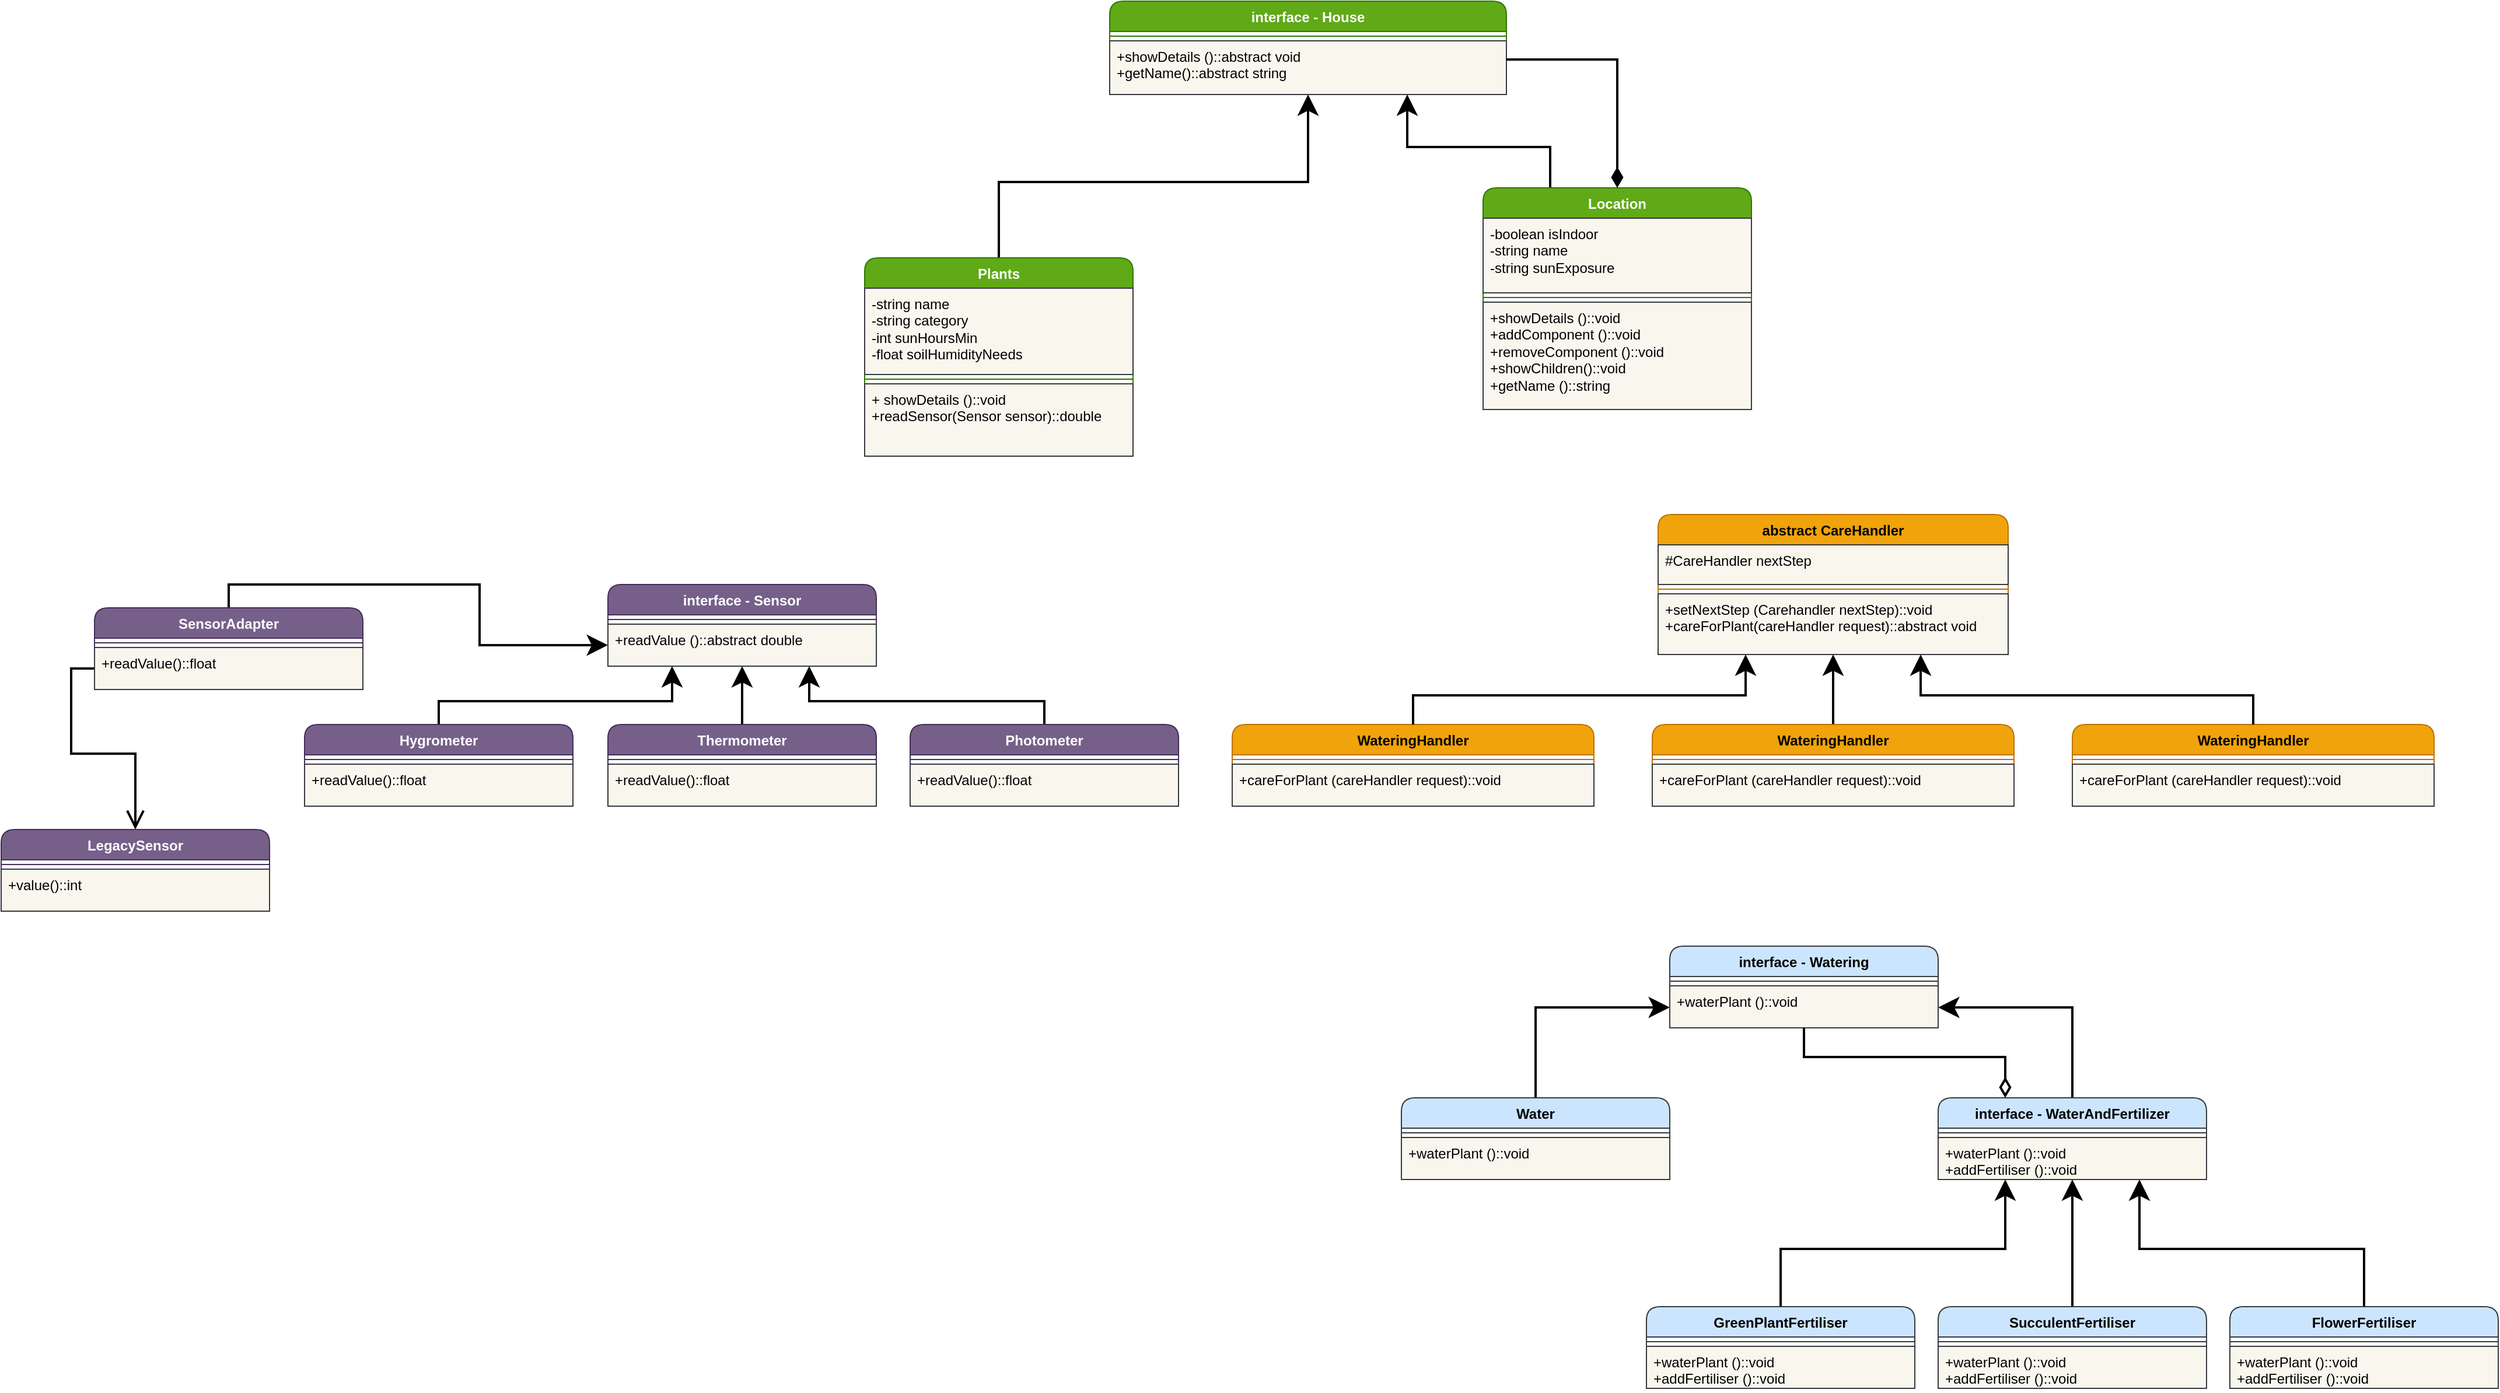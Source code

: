 <mxfile version="26.2.14">
  <diagram name="Page-1" id="RP7NiGy_2naLxJwXn2JH">
    <mxGraphModel dx="1558" dy="385" grid="1" gridSize="10" guides="1" tooltips="1" connect="1" arrows="1" fold="1" page="1" pageScale="1" pageWidth="827" pageHeight="1169" math="0" shadow="0">
      <root>
        <mxCell id="0" />
        <mxCell id="1" parent="0" />
        <mxCell id="Y01jiLZtxqPpPeRmWfsf-43" value="WateringHandler" style="swimlane;fontStyle=1;align=center;verticalAlign=top;childLayout=stackLayout;horizontal=1;startSize=26;horizontalStack=0;resizeParent=1;resizeParentMax=0;resizeLast=0;collapsible=1;marginBottom=0;whiteSpace=wrap;html=1;fillColor=#f0a30a;fontColor=#000000;strokeColor=#BD7000;rounded=1;spacingLeft=4;spacingRight=4;fontFamily=Helvetica;fontSize=12;" vertex="1" parent="1">
          <mxGeometry x="355" y="670" width="310" height="70" as="geometry" />
        </mxCell>
        <mxCell id="Y01jiLZtxqPpPeRmWfsf-45" value="" style="line;strokeWidth=1;fillColor=none;align=left;verticalAlign=middle;spacingTop=-1;spacingLeft=3;spacingRight=3;rotatable=0;labelPosition=right;points=[];portConstraint=eastwest;strokeColor=inherit;rounded=0;fontFamily=Helvetica;fontSize=12;fontColor=default;" vertex="1" parent="Y01jiLZtxqPpPeRmWfsf-43">
          <mxGeometry y="26" width="310" height="8" as="geometry" />
        </mxCell>
        <mxCell id="Y01jiLZtxqPpPeRmWfsf-46" value="+careForPlant (careHandler request)::void" style="text;align=left;verticalAlign=top;spacingLeft=4;spacingRight=4;overflow=hidden;rotatable=0;points=[[0,0.5],[1,0.5]];portConstraint=eastwest;whiteSpace=wrap;html=1;fillColor=#f9f7ed;strokeColor=#36393d;rounded=0;fontFamily=Helvetica;fontSize=12;fontColor=default;" vertex="1" parent="Y01jiLZtxqPpPeRmWfsf-43">
          <mxGeometry y="34" width="310" height="36" as="geometry" />
        </mxCell>
        <mxCell id="Y01jiLZtxqPpPeRmWfsf-50" value="WateringHandler" style="swimlane;fontStyle=1;align=center;verticalAlign=top;childLayout=stackLayout;horizontal=1;startSize=26;horizontalStack=0;resizeParent=1;resizeParentMax=0;resizeLast=0;collapsible=1;marginBottom=0;whiteSpace=wrap;html=1;fillColor=#f0a30a;fontColor=#000000;strokeColor=#BD7000;rounded=1;spacingLeft=4;spacingRight=4;fontFamily=Helvetica;fontSize=12;" vertex="1" parent="1">
          <mxGeometry x="1075" y="670" width="310" height="70" as="geometry" />
        </mxCell>
        <mxCell id="Y01jiLZtxqPpPeRmWfsf-51" value="" style="line;strokeWidth=1;fillColor=none;align=left;verticalAlign=middle;spacingTop=-1;spacingLeft=3;spacingRight=3;rotatable=0;labelPosition=right;points=[];portConstraint=eastwest;strokeColor=inherit;rounded=0;fontFamily=Helvetica;fontSize=12;fontColor=default;" vertex="1" parent="Y01jiLZtxqPpPeRmWfsf-50">
          <mxGeometry y="26" width="310" height="8" as="geometry" />
        </mxCell>
        <mxCell id="Y01jiLZtxqPpPeRmWfsf-52" value="+careForPlant (careHandler request)::void" style="text;align=left;verticalAlign=top;spacingLeft=4;spacingRight=4;overflow=hidden;rotatable=0;points=[[0,0.5],[1,0.5]];portConstraint=eastwest;whiteSpace=wrap;html=1;fillColor=#f9f7ed;strokeColor=#36393d;rounded=0;fontFamily=Helvetica;fontSize=12;fontColor=default;" vertex="1" parent="Y01jiLZtxqPpPeRmWfsf-50">
          <mxGeometry y="34" width="310" height="36" as="geometry" />
        </mxCell>
        <mxCell id="YPLfKWgZtxqnr_miqKOz-14" value="" style="edgeStyle=orthogonalEdgeStyle;rounded=0;orthogonalLoop=1;jettySize=auto;html=1;endArrow=none;endFill=1;startArrow=classic;startFill=1;strokeWidth=2;endSize=12;startSize=12;targetPerimeterSpacing=0;" parent="1" source="YPLfKWgZtxqnr_miqKOz-10" target="YPLfKWgZtxqnr_miqKOz-6" edge="1">
          <mxGeometry relative="1" as="geometry" />
        </mxCell>
        <mxCell id="YPLfKWgZtxqnr_miqKOz-6" value="Plants" style="swimlane;fontStyle=1;align=center;verticalAlign=top;childLayout=stackLayout;horizontal=1;startSize=26;horizontalStack=0;resizeParent=1;resizeParentMax=0;resizeLast=0;collapsible=1;marginBottom=0;whiteSpace=wrap;html=1;fillColor=#60a917;fontColor=#ffffff;strokeColor=#2D7600;rounded=1;shadow=0;glass=0;" parent="1" vertex="1">
          <mxGeometry x="40" y="270" width="230" height="170" as="geometry">
            <mxRectangle x="370" y="180" width="100" height="30" as="alternateBounds" />
          </mxGeometry>
        </mxCell>
        <mxCell id="YPLfKWgZtxqnr_miqKOz-7" value="&lt;div&gt;-string name&lt;/div&gt;&lt;div&gt;-string category&lt;/div&gt;&lt;div&gt;-int sunHoursMin&lt;/div&gt;&lt;div&gt;-float soilHumidityNeeds&lt;/div&gt;" style="text;align=left;verticalAlign=top;spacingLeft=4;spacingRight=4;overflow=hidden;rotatable=0;points=[[0,0.5],[1,0.5]];portConstraint=eastwest;whiteSpace=wrap;html=1;fillColor=#f9f7ed;strokeColor=#36393d;" parent="YPLfKWgZtxqnr_miqKOz-6" vertex="1">
          <mxGeometry y="26" width="230" height="74" as="geometry" />
        </mxCell>
        <mxCell id="YPLfKWgZtxqnr_miqKOz-8" value="" style="line;strokeWidth=1;fillColor=none;align=left;verticalAlign=middle;spacingTop=-1;spacingLeft=3;spacingRight=3;rotatable=0;labelPosition=right;points=[];portConstraint=eastwest;strokeColor=inherit;" parent="YPLfKWgZtxqnr_miqKOz-6" vertex="1">
          <mxGeometry y="100" width="230" height="8" as="geometry" />
        </mxCell>
        <mxCell id="YPLfKWgZtxqnr_miqKOz-9" value="&lt;div&gt;+ showDetails ()::void&lt;/div&gt;+readSensor(Sensor sensor)::double" style="text;align=left;verticalAlign=top;spacingLeft=4;spacingRight=4;overflow=hidden;rotatable=0;points=[[0,0.5],[1,0.5]];portConstraint=eastwest;whiteSpace=wrap;html=1;fillColor=#f9f7ed;strokeColor=#36393d;" parent="YPLfKWgZtxqnr_miqKOz-6" vertex="1">
          <mxGeometry y="108" width="230" height="62" as="geometry" />
        </mxCell>
        <mxCell id="Y01jiLZtxqPpPeRmWfsf-7" style="edgeStyle=orthogonalEdgeStyle;shape=connector;rounded=0;orthogonalLoop=1;jettySize=auto;html=1;exitX=0.75;exitY=1;exitDx=0;exitDy=0;entryX=0.25;entryY=0;entryDx=0;entryDy=0;strokeColor=default;strokeWidth=2;align=center;verticalAlign=middle;fontFamily=Helvetica;fontSize=11;fontColor=default;labelBackgroundColor=default;startArrow=classic;startFill=1;startSize=12;endArrow=none;endFill=1;endSize=12;targetPerimeterSpacing=0;" edge="1" parent="1" source="YPLfKWgZtxqnr_miqKOz-10" target="Y01jiLZtxqPpPeRmWfsf-1">
          <mxGeometry relative="1" as="geometry" />
        </mxCell>
        <mxCell id="YPLfKWgZtxqnr_miqKOz-10" value="interface - House" style="swimlane;fontStyle=1;align=center;verticalAlign=top;childLayout=stackLayout;horizontal=1;startSize=26;horizontalStack=0;resizeParent=1;resizeParentMax=0;resizeLast=0;collapsible=1;marginBottom=0;whiteSpace=wrap;html=1;fillColor=#60a917;fontColor=#ffffff;strokeColor=#2D7600;rounded=1;shadow=0;glass=0;" parent="1" vertex="1">
          <mxGeometry x="250" y="50" width="340" height="80" as="geometry">
            <mxRectangle x="370" y="180" width="100" height="30" as="alternateBounds" />
          </mxGeometry>
        </mxCell>
        <mxCell id="YPLfKWgZtxqnr_miqKOz-12" value="" style="line;strokeWidth=1;fillColor=none;align=left;verticalAlign=middle;spacingTop=-1;spacingLeft=3;spacingRight=3;rotatable=0;labelPosition=right;points=[];portConstraint=eastwest;strokeColor=inherit;" parent="YPLfKWgZtxqnr_miqKOz-10" vertex="1">
          <mxGeometry y="26" width="340" height="8" as="geometry" />
        </mxCell>
        <mxCell id="YPLfKWgZtxqnr_miqKOz-13" value="&lt;div&gt;+showDetails ()::abstract void&lt;/div&gt;&lt;div&gt;+getName()::abstract string&lt;/div&gt;" style="text;align=left;verticalAlign=top;spacingLeft=4;spacingRight=4;overflow=hidden;rotatable=0;points=[[0,0.5],[1,0.5]];portConstraint=eastwest;whiteSpace=wrap;html=1;fillColor=#f9f7ed;strokeColor=#36393d;" parent="YPLfKWgZtxqnr_miqKOz-10" vertex="1">
          <mxGeometry y="34" width="340" height="46" as="geometry" />
        </mxCell>
        <mxCell id="Y01jiLZtxqPpPeRmWfsf-1" value="Location" style="swimlane;fontStyle=1;align=center;verticalAlign=top;childLayout=stackLayout;horizontal=1;startSize=26;horizontalStack=0;resizeParent=1;resizeParentMax=0;resizeLast=0;collapsible=1;marginBottom=0;whiteSpace=wrap;html=1;fillColor=#60a917;fontColor=#ffffff;strokeColor=#2D7600;rounded=1;" vertex="1" parent="1">
          <mxGeometry x="570" y="210" width="230" height="190" as="geometry" />
        </mxCell>
        <mxCell id="Y01jiLZtxqPpPeRmWfsf-2" value="&lt;div&gt;-boolean isIndoor&lt;/div&gt;&lt;div&gt;-string name&lt;/div&gt;&lt;div&gt;-string sunExposure&lt;/div&gt;" style="text;align=left;verticalAlign=top;spacingLeft=4;spacingRight=4;overflow=hidden;rotatable=0;points=[[0,0.5],[1,0.5]];portConstraint=eastwest;whiteSpace=wrap;html=1;fillColor=#f9f7ed;strokeColor=#36393d;" vertex="1" parent="Y01jiLZtxqPpPeRmWfsf-1">
          <mxGeometry y="26" width="230" height="64" as="geometry" />
        </mxCell>
        <mxCell id="Y01jiLZtxqPpPeRmWfsf-3" value="" style="line;strokeWidth=1;fillColor=none;align=left;verticalAlign=middle;spacingTop=-1;spacingLeft=3;spacingRight=3;rotatable=0;labelPosition=right;points=[];portConstraint=eastwest;strokeColor=inherit;" vertex="1" parent="Y01jiLZtxqPpPeRmWfsf-1">
          <mxGeometry y="90" width="230" height="8" as="geometry" />
        </mxCell>
        <mxCell id="Y01jiLZtxqPpPeRmWfsf-4" value="&lt;div&gt;+showDetails ()::void&lt;/div&gt;&lt;div&gt;+addComponent ()::void&lt;/div&gt;&lt;div&gt;+removeComponent ()::void&lt;/div&gt;&lt;div&gt;+showChildren()::void&lt;/div&gt;&lt;div&gt;+getName ()::string&lt;/div&gt;" style="text;align=left;verticalAlign=top;spacingLeft=4;spacingRight=4;overflow=hidden;rotatable=0;points=[[0,0.5],[1,0.5]];portConstraint=eastwest;whiteSpace=wrap;html=1;fillColor=#f9f7ed;strokeColor=#36393d;rounded=0;" vertex="1" parent="Y01jiLZtxqPpPeRmWfsf-1">
          <mxGeometry y="98" width="230" height="92" as="geometry" />
        </mxCell>
        <mxCell id="Y01jiLZtxqPpPeRmWfsf-8" style="edgeStyle=orthogonalEdgeStyle;shape=connector;rounded=0;orthogonalLoop=1;jettySize=auto;html=1;exitX=0.5;exitY=0;exitDx=0;exitDy=0;entryX=1;entryY=0.348;entryDx=0;entryDy=0;entryPerimeter=0;strokeColor=default;strokeWidth=2;align=center;verticalAlign=middle;fontFamily=Helvetica;fontSize=11;fontColor=default;labelBackgroundColor=default;startArrow=diamondThin;startFill=1;startSize=12;endArrow=none;endFill=1;endSize=12;targetPerimeterSpacing=0;" edge="1" parent="1" source="Y01jiLZtxqPpPeRmWfsf-1" target="YPLfKWgZtxqnr_miqKOz-13">
          <mxGeometry relative="1" as="geometry" />
        </mxCell>
        <mxCell id="Y01jiLZtxqPpPeRmWfsf-31" style="edgeStyle=orthogonalEdgeStyle;shape=connector;rounded=0;orthogonalLoop=1;jettySize=auto;html=1;exitX=0.239;exitY=1;exitDx=0;exitDy=0;entryX=0.5;entryY=0;entryDx=0;entryDy=0;strokeColor=default;strokeWidth=2;align=center;verticalAlign=middle;fontFamily=Helvetica;fontSize=12;fontColor=default;fontStyle=1;labelBackgroundColor=default;horizontal=1;startArrow=classic;startFill=1;startSize=12;endArrow=none;endFill=1;endSize=12;targetPerimeterSpacing=0;exitPerimeter=0;" edge="1" parent="1" source="Y01jiLZtxqPpPeRmWfsf-20" target="Y01jiLZtxqPpPeRmWfsf-21">
          <mxGeometry relative="1" as="geometry" />
        </mxCell>
        <mxCell id="Y01jiLZtxqPpPeRmWfsf-33" style="edgeStyle=orthogonalEdgeStyle;shape=connector;rounded=0;orthogonalLoop=1;jettySize=auto;html=1;exitX=0.5;exitY=1;exitDx=0;exitDy=0;entryX=0.5;entryY=0;entryDx=0;entryDy=0;strokeColor=default;strokeWidth=2;align=center;verticalAlign=middle;fontFamily=Helvetica;fontSize=12;fontColor=default;fontStyle=1;labelBackgroundColor=default;horizontal=1;startArrow=classic;startFill=1;startSize=12;endArrow=none;endFill=1;endSize=12;targetPerimeterSpacing=0;" edge="1" parent="1" source="Y01jiLZtxqPpPeRmWfsf-17" target="Y01jiLZtxqPpPeRmWfsf-25">
          <mxGeometry relative="1" as="geometry" />
        </mxCell>
        <mxCell id="Y01jiLZtxqPpPeRmWfsf-34" style="edgeStyle=orthogonalEdgeStyle;shape=connector;rounded=0;orthogonalLoop=1;jettySize=auto;html=1;exitX=0.75;exitY=1;exitDx=0;exitDy=0;entryX=0.5;entryY=0;entryDx=0;entryDy=0;strokeColor=default;strokeWidth=2;align=center;verticalAlign=middle;fontFamily=Helvetica;fontSize=12;fontColor=default;fontStyle=1;labelBackgroundColor=default;horizontal=1;startArrow=classic;startFill=1;startSize=12;endArrow=none;endFill=1;endSize=12;targetPerimeterSpacing=0;" edge="1" parent="1" source="Y01jiLZtxqPpPeRmWfsf-17" target="Y01jiLZtxqPpPeRmWfsf-28">
          <mxGeometry relative="1" as="geometry" />
        </mxCell>
        <mxCell id="Y01jiLZtxqPpPeRmWfsf-82" style="edgeStyle=orthogonalEdgeStyle;shape=connector;rounded=0;orthogonalLoop=1;jettySize=auto;html=1;exitX=0;exitY=0.5;exitDx=0;exitDy=0;entryX=0.5;entryY=0;entryDx=0;entryDy=0;strokeColor=default;strokeWidth=2;align=center;verticalAlign=middle;fontFamily=Helvetica;fontSize=12;fontColor=default;fontStyle=1;labelBackgroundColor=default;horizontal=1;startArrow=classic;startFill=1;startSize=12;endArrow=none;endFill=1;endSize=12;targetPerimeterSpacing=0;" edge="1" parent="1" source="Y01jiLZtxqPpPeRmWfsf-20" target="Y01jiLZtxqPpPeRmWfsf-79">
          <mxGeometry relative="1" as="geometry" />
        </mxCell>
        <mxCell id="Y01jiLZtxqPpPeRmWfsf-17" value="interface - Sensor" style="swimlane;fontStyle=1;align=center;verticalAlign=top;childLayout=stackLayout;horizontal=1;startSize=26;horizontalStack=0;resizeParent=1;resizeParentMax=0;resizeLast=0;collapsible=1;marginBottom=0;whiteSpace=wrap;html=1;fillColor=#76608a;strokeColor=#432D57;rounded=1;fontColor=#ffffff;" vertex="1" parent="1">
          <mxGeometry x="-180" y="550" width="230" height="70" as="geometry" />
        </mxCell>
        <mxCell id="Y01jiLZtxqPpPeRmWfsf-19" value="" style="line;strokeWidth=1;fillColor=none;align=left;verticalAlign=middle;spacingTop=-1;spacingLeft=3;spacingRight=3;rotatable=0;labelPosition=right;points=[];portConstraint=eastwest;strokeColor=inherit;" vertex="1" parent="Y01jiLZtxqPpPeRmWfsf-17">
          <mxGeometry y="26" width="230" height="8" as="geometry" />
        </mxCell>
        <mxCell id="Y01jiLZtxqPpPeRmWfsf-20" value="+readValue ()::abstract double" style="text;align=left;verticalAlign=top;spacingLeft=4;spacingRight=4;overflow=hidden;rotatable=0;points=[[0,0.5],[1,0.5]];portConstraint=eastwest;whiteSpace=wrap;html=1;fillColor=#f9f7ed;strokeColor=#36393d;rounded=0;" vertex="1" parent="Y01jiLZtxqPpPeRmWfsf-17">
          <mxGeometry y="34" width="230" height="36" as="geometry" />
        </mxCell>
        <mxCell id="Y01jiLZtxqPpPeRmWfsf-21" value="Hygrometer" style="swimlane;fontStyle=1;align=center;verticalAlign=top;childLayout=stackLayout;horizontal=1;startSize=26;horizontalStack=0;resizeParent=1;resizeParentMax=0;resizeLast=0;collapsible=1;marginBottom=0;whiteSpace=wrap;html=1;fillColor=#76608a;strokeColor=#432D57;rounded=1;spacingLeft=4;spacingRight=4;fontFamily=Helvetica;fontSize=12;fontColor=#ffffff;" vertex="1" parent="1">
          <mxGeometry x="-440" y="670" width="230" height="70" as="geometry" />
        </mxCell>
        <mxCell id="Y01jiLZtxqPpPeRmWfsf-23" value="" style="line;strokeWidth=1;fillColor=none;align=left;verticalAlign=middle;spacingTop=-1;spacingLeft=3;spacingRight=3;rotatable=0;labelPosition=right;points=[];portConstraint=eastwest;strokeColor=inherit;rounded=0;fontFamily=Helvetica;fontSize=12;fontColor=default;" vertex="1" parent="Y01jiLZtxqPpPeRmWfsf-21">
          <mxGeometry y="26" width="230" height="8" as="geometry" />
        </mxCell>
        <mxCell id="Y01jiLZtxqPpPeRmWfsf-24" value="+readValue()::float" style="text;align=left;verticalAlign=top;spacingLeft=4;spacingRight=4;overflow=hidden;rotatable=0;points=[[0,0.5],[1,0.5]];portConstraint=eastwest;whiteSpace=wrap;html=1;fillColor=#f9f7ed;strokeColor=#36393d;rounded=0;fontFamily=Helvetica;fontSize=12;fontColor=default;" vertex="1" parent="Y01jiLZtxqPpPeRmWfsf-21">
          <mxGeometry y="34" width="230" height="36" as="geometry" />
        </mxCell>
        <mxCell id="Y01jiLZtxqPpPeRmWfsf-25" value="Thermometer" style="swimlane;fontStyle=1;align=center;verticalAlign=top;childLayout=stackLayout;horizontal=1;startSize=26;horizontalStack=0;resizeParent=1;resizeParentMax=0;resizeLast=0;collapsible=1;marginBottom=0;whiteSpace=wrap;html=1;fillColor=#76608a;strokeColor=#432D57;rounded=1;spacingLeft=4;spacingRight=4;fontFamily=Helvetica;fontSize=12;fontColor=#ffffff;" vertex="1" parent="1">
          <mxGeometry x="-180" y="670" width="230" height="70" as="geometry" />
        </mxCell>
        <mxCell id="Y01jiLZtxqPpPeRmWfsf-26" value="" style="line;strokeWidth=1;fillColor=none;align=left;verticalAlign=middle;spacingTop=-1;spacingLeft=3;spacingRight=3;rotatable=0;labelPosition=right;points=[];portConstraint=eastwest;strokeColor=inherit;rounded=0;fontFamily=Helvetica;fontSize=12;fontColor=default;" vertex="1" parent="Y01jiLZtxqPpPeRmWfsf-25">
          <mxGeometry y="26" width="230" height="8" as="geometry" />
        </mxCell>
        <mxCell id="Y01jiLZtxqPpPeRmWfsf-27" value="+readValue()::float" style="text;align=left;verticalAlign=top;spacingLeft=4;spacingRight=4;overflow=hidden;rotatable=0;points=[[0,0.5],[1,0.5]];portConstraint=eastwest;whiteSpace=wrap;html=1;fillColor=#f9f7ed;strokeColor=#36393d;rounded=0;fontFamily=Helvetica;fontSize=12;fontColor=default;" vertex="1" parent="Y01jiLZtxqPpPeRmWfsf-25">
          <mxGeometry y="34" width="230" height="36" as="geometry" />
        </mxCell>
        <mxCell id="Y01jiLZtxqPpPeRmWfsf-28" value="Photometer" style="swimlane;fontStyle=1;align=center;verticalAlign=top;childLayout=stackLayout;horizontal=1;startSize=26;horizontalStack=0;resizeParent=1;resizeParentMax=0;resizeLast=0;collapsible=1;marginBottom=0;whiteSpace=wrap;html=1;fillColor=#76608a;strokeColor=#432D57;rounded=1;spacingLeft=4;spacingRight=4;fontFamily=Helvetica;fontSize=12;fontColor=#ffffff;" vertex="1" parent="1">
          <mxGeometry x="79" y="670" width="230" height="70" as="geometry" />
        </mxCell>
        <mxCell id="Y01jiLZtxqPpPeRmWfsf-29" value="" style="line;strokeWidth=1;fillColor=none;align=left;verticalAlign=middle;spacingTop=-1;spacingLeft=3;spacingRight=3;rotatable=0;labelPosition=right;points=[];portConstraint=eastwest;strokeColor=inherit;rounded=0;fontFamily=Helvetica;fontSize=12;fontColor=default;" vertex="1" parent="Y01jiLZtxqPpPeRmWfsf-28">
          <mxGeometry y="26" width="230" height="8" as="geometry" />
        </mxCell>
        <mxCell id="Y01jiLZtxqPpPeRmWfsf-30" value="+readValue()::float" style="text;align=left;verticalAlign=top;spacingLeft=4;spacingRight=4;overflow=hidden;rotatable=0;points=[[0,0.5],[1,0.5]];portConstraint=eastwest;whiteSpace=wrap;html=1;fillColor=#f9f7ed;strokeColor=#36393d;rounded=0;fontFamily=Helvetica;fontSize=12;fontColor=default;" vertex="1" parent="Y01jiLZtxqPpPeRmWfsf-28">
          <mxGeometry y="34" width="230" height="36" as="geometry" />
        </mxCell>
        <mxCell id="Y01jiLZtxqPpPeRmWfsf-53" style="edgeStyle=orthogonalEdgeStyle;shape=connector;rounded=0;orthogonalLoop=1;jettySize=auto;html=1;exitX=0.25;exitY=1;exitDx=0;exitDy=0;entryX=0.5;entryY=0;entryDx=0;entryDy=0;strokeColor=default;strokeWidth=2;align=center;verticalAlign=middle;fontFamily=Helvetica;fontSize=12;fontColor=default;fontStyle=1;labelBackgroundColor=default;horizontal=1;startArrow=classic;startFill=1;startSize=12;endArrow=none;endFill=1;endSize=12;targetPerimeterSpacing=0;" edge="1" parent="1" source="Y01jiLZtxqPpPeRmWfsf-39" target="Y01jiLZtxqPpPeRmWfsf-43">
          <mxGeometry relative="1" as="geometry" />
        </mxCell>
        <mxCell id="Y01jiLZtxqPpPeRmWfsf-54" style="edgeStyle=orthogonalEdgeStyle;shape=connector;rounded=0;orthogonalLoop=1;jettySize=auto;html=1;exitX=0.5;exitY=1;exitDx=0;exitDy=0;entryX=0.5;entryY=0;entryDx=0;entryDy=0;strokeColor=default;strokeWidth=2;align=center;verticalAlign=middle;fontFamily=Helvetica;fontSize=12;fontColor=default;fontStyle=1;labelBackgroundColor=default;horizontal=1;startArrow=classic;startFill=1;startSize=12;endArrow=none;endFill=1;endSize=12;targetPerimeterSpacing=0;" edge="1" parent="1" source="Y01jiLZtxqPpPeRmWfsf-39" target="Y01jiLZtxqPpPeRmWfsf-47">
          <mxGeometry relative="1" as="geometry" />
        </mxCell>
        <mxCell id="Y01jiLZtxqPpPeRmWfsf-55" style="edgeStyle=orthogonalEdgeStyle;shape=connector;rounded=0;orthogonalLoop=1;jettySize=auto;html=1;exitX=0.75;exitY=1;exitDx=0;exitDy=0;entryX=0.5;entryY=0;entryDx=0;entryDy=0;strokeColor=default;strokeWidth=2;align=center;verticalAlign=middle;fontFamily=Helvetica;fontSize=12;fontColor=default;fontStyle=1;labelBackgroundColor=default;horizontal=1;startArrow=classic;startFill=1;startSize=12;endArrow=none;endFill=1;endSize=12;targetPerimeterSpacing=0;" edge="1" parent="1" source="Y01jiLZtxqPpPeRmWfsf-39" target="Y01jiLZtxqPpPeRmWfsf-50">
          <mxGeometry relative="1" as="geometry" />
        </mxCell>
        <mxCell id="Y01jiLZtxqPpPeRmWfsf-39" value="abstract CareHandler" style="swimlane;fontStyle=1;align=center;verticalAlign=top;childLayout=stackLayout;horizontal=1;startSize=26;horizontalStack=0;resizeParent=1;resizeParentMax=0;resizeLast=0;collapsible=1;marginBottom=0;whiteSpace=wrap;html=1;fillColor=#f0a30a;fontColor=#000000;strokeColor=#BD7000;rounded=1;spacingLeft=4;spacingRight=4;fontFamily=Helvetica;fontSize=12;" vertex="1" parent="1">
          <mxGeometry x="720" y="490" width="300" height="120" as="geometry" />
        </mxCell>
        <mxCell id="Y01jiLZtxqPpPeRmWfsf-40" value="#CareHandler nextStep" style="text;align=left;verticalAlign=top;spacingLeft=4;spacingRight=4;overflow=hidden;rotatable=0;points=[[0,0.5],[1,0.5]];portConstraint=eastwest;whiteSpace=wrap;html=1;fillColor=#f9f7ed;strokeColor=#36393d;fontFamily=Helvetica;fontSize=12;fontColor=default;" vertex="1" parent="Y01jiLZtxqPpPeRmWfsf-39">
          <mxGeometry y="26" width="300" height="34" as="geometry" />
        </mxCell>
        <mxCell id="Y01jiLZtxqPpPeRmWfsf-41" value="" style="line;strokeWidth=1;fillColor=none;align=left;verticalAlign=middle;spacingTop=-1;spacingLeft=3;spacingRight=3;rotatable=0;labelPosition=right;points=[];portConstraint=eastwest;strokeColor=inherit;rounded=0;fontFamily=Helvetica;fontSize=12;fontColor=default;" vertex="1" parent="Y01jiLZtxqPpPeRmWfsf-39">
          <mxGeometry y="60" width="300" height="8" as="geometry" />
        </mxCell>
        <mxCell id="Y01jiLZtxqPpPeRmWfsf-42" value="&lt;div&gt;+setNextStep (Carehandler nextStep)::void&lt;/div&gt;&lt;div&gt;+careForPlant(careHandler request)::abstract void&lt;/div&gt;" style="text;align=left;verticalAlign=top;spacingLeft=4;spacingRight=4;overflow=hidden;rotatable=0;points=[[0,0.5],[1,0.5]];portConstraint=eastwest;whiteSpace=wrap;html=1;fillColor=#f9f7ed;strokeColor=#36393d;rounded=0;fontFamily=Helvetica;fontSize=12;fontColor=default;" vertex="1" parent="Y01jiLZtxqPpPeRmWfsf-39">
          <mxGeometry y="68" width="300" height="52" as="geometry" />
        </mxCell>
        <mxCell id="Y01jiLZtxqPpPeRmWfsf-47" value="WateringHandler" style="swimlane;fontStyle=1;align=center;verticalAlign=top;childLayout=stackLayout;horizontal=1;startSize=26;horizontalStack=0;resizeParent=1;resizeParentMax=0;resizeLast=0;collapsible=1;marginBottom=0;whiteSpace=wrap;html=1;fillColor=#f0a30a;fontColor=#000000;strokeColor=#BD7000;rounded=1;spacingLeft=4;spacingRight=4;fontFamily=Helvetica;fontSize=12;" vertex="1" parent="1">
          <mxGeometry x="715" y="670" width="310" height="70" as="geometry" />
        </mxCell>
        <mxCell id="Y01jiLZtxqPpPeRmWfsf-48" value="" style="line;strokeWidth=1;fillColor=none;align=left;verticalAlign=middle;spacingTop=-1;spacingLeft=3;spacingRight=3;rotatable=0;labelPosition=right;points=[];portConstraint=eastwest;strokeColor=inherit;rounded=0;fontFamily=Helvetica;fontSize=12;fontColor=default;" vertex="1" parent="Y01jiLZtxqPpPeRmWfsf-47">
          <mxGeometry y="26" width="310" height="8" as="geometry" />
        </mxCell>
        <mxCell id="Y01jiLZtxqPpPeRmWfsf-49" value="+careForPlant (careHandler request)::void" style="text;align=left;verticalAlign=top;spacingLeft=4;spacingRight=4;overflow=hidden;rotatable=0;points=[[0,0.5],[1,0.5]];portConstraint=eastwest;whiteSpace=wrap;html=1;fillColor=#f9f7ed;strokeColor=#36393d;rounded=0;fontFamily=Helvetica;fontSize=12;fontColor=default;" vertex="1" parent="Y01jiLZtxqPpPeRmWfsf-47">
          <mxGeometry y="34" width="310" height="36" as="geometry" />
        </mxCell>
        <mxCell id="Y01jiLZtxqPpPeRmWfsf-85" style="edgeStyle=orthogonalEdgeStyle;shape=connector;rounded=0;orthogonalLoop=1;jettySize=auto;html=1;exitX=0.5;exitY=0;exitDx=0;exitDy=0;strokeColor=default;strokeWidth=2;align=center;verticalAlign=middle;fontFamily=Helvetica;fontSize=12;fontColor=default;fontStyle=1;labelBackgroundColor=default;horizontal=1;startArrow=open;startFill=0;startSize=12;endArrow=none;endFill=1;endSize=12;targetPerimeterSpacing=0;" edge="1" parent="1" source="Y01jiLZtxqPpPeRmWfsf-76" target="Y01jiLZtxqPpPeRmWfsf-81">
          <mxGeometry relative="1" as="geometry" />
        </mxCell>
        <mxCell id="Y01jiLZtxqPpPeRmWfsf-76" value="LegacySensor" style="swimlane;fontStyle=1;align=center;verticalAlign=top;childLayout=stackLayout;horizontal=1;startSize=26;horizontalStack=0;resizeParent=1;resizeParentMax=0;resizeLast=0;collapsible=1;marginBottom=0;whiteSpace=wrap;html=1;fillColor=#76608a;strokeColor=#432D57;rounded=1;spacingLeft=4;spacingRight=4;fontFamily=Helvetica;fontSize=12;fontColor=#ffffff;" vertex="1" parent="1">
          <mxGeometry x="-700" y="760" width="230" height="70" as="geometry" />
        </mxCell>
        <mxCell id="Y01jiLZtxqPpPeRmWfsf-77" value="" style="line;strokeWidth=1;fillColor=none;align=left;verticalAlign=middle;spacingTop=-1;spacingLeft=3;spacingRight=3;rotatable=0;labelPosition=right;points=[];portConstraint=eastwest;strokeColor=inherit;rounded=0;fontFamily=Helvetica;fontSize=12;fontColor=default;" vertex="1" parent="Y01jiLZtxqPpPeRmWfsf-76">
          <mxGeometry y="26" width="230" height="8" as="geometry" />
        </mxCell>
        <mxCell id="Y01jiLZtxqPpPeRmWfsf-78" value="+value()::int" style="text;align=left;verticalAlign=top;spacingLeft=4;spacingRight=4;overflow=hidden;rotatable=0;points=[[0,0.5],[1,0.5]];portConstraint=eastwest;whiteSpace=wrap;html=1;fillColor=#f9f7ed;strokeColor=#36393d;rounded=0;fontFamily=Helvetica;fontSize=12;fontColor=default;" vertex="1" parent="Y01jiLZtxqPpPeRmWfsf-76">
          <mxGeometry y="34" width="230" height="36" as="geometry" />
        </mxCell>
        <mxCell id="Y01jiLZtxqPpPeRmWfsf-79" value="SensorAdapter" style="swimlane;fontStyle=1;align=center;verticalAlign=top;childLayout=stackLayout;horizontal=1;startSize=26;horizontalStack=0;resizeParent=1;resizeParentMax=0;resizeLast=0;collapsible=1;marginBottom=0;whiteSpace=wrap;html=1;fillColor=#76608a;strokeColor=#432D57;rounded=1;spacingLeft=4;spacingRight=4;fontFamily=Helvetica;fontSize=12;fontColor=#ffffff;" vertex="1" parent="1">
          <mxGeometry x="-620" y="570" width="230" height="70" as="geometry" />
        </mxCell>
        <mxCell id="Y01jiLZtxqPpPeRmWfsf-80" value="" style="line;strokeWidth=1;fillColor=none;align=left;verticalAlign=middle;spacingTop=-1;spacingLeft=3;spacingRight=3;rotatable=0;labelPosition=right;points=[];portConstraint=eastwest;strokeColor=inherit;rounded=0;fontFamily=Helvetica;fontSize=12;fontColor=default;" vertex="1" parent="Y01jiLZtxqPpPeRmWfsf-79">
          <mxGeometry y="26" width="230" height="8" as="geometry" />
        </mxCell>
        <mxCell id="Y01jiLZtxqPpPeRmWfsf-81" value="+readValue()::float" style="text;align=left;verticalAlign=top;spacingLeft=4;spacingRight=4;overflow=hidden;rotatable=0;points=[[0,0.5],[1,0.5]];portConstraint=eastwest;whiteSpace=wrap;html=1;fillColor=#f9f7ed;strokeColor=#36393d;rounded=0;fontFamily=Helvetica;fontSize=12;fontColor=default;" vertex="1" parent="Y01jiLZtxqPpPeRmWfsf-79">
          <mxGeometry y="34" width="230" height="36" as="geometry" />
        </mxCell>
        <mxCell id="Y01jiLZtxqPpPeRmWfsf-105" style="edgeStyle=orthogonalEdgeStyle;shape=connector;rounded=0;orthogonalLoop=1;jettySize=auto;html=1;exitX=0;exitY=0.75;exitDx=0;exitDy=0;entryX=0.5;entryY=0;entryDx=0;entryDy=0;strokeColor=default;strokeWidth=2;align=center;verticalAlign=middle;fontFamily=Helvetica;fontSize=12;fontColor=default;fontStyle=1;labelBackgroundColor=default;horizontal=1;startArrow=classic;startFill=1;startSize=12;endArrow=none;endFill=1;endSize=12;targetPerimeterSpacing=0;" edge="1" parent="1" source="Y01jiLZtxqPpPeRmWfsf-87" target="Y01jiLZtxqPpPeRmWfsf-90">
          <mxGeometry relative="1" as="geometry" />
        </mxCell>
        <mxCell id="Y01jiLZtxqPpPeRmWfsf-106" style="edgeStyle=orthogonalEdgeStyle;shape=connector;rounded=0;orthogonalLoop=1;jettySize=auto;html=1;exitX=1;exitY=0.75;exitDx=0;exitDy=0;entryX=0.5;entryY=0;entryDx=0;entryDy=0;strokeColor=default;strokeWidth=2;align=center;verticalAlign=middle;fontFamily=Helvetica;fontSize=12;fontColor=default;fontStyle=1;labelBackgroundColor=default;horizontal=1;startArrow=classic;startFill=1;startSize=12;endArrow=none;endFill=1;endSize=12;targetPerimeterSpacing=0;" edge="1" parent="1" source="Y01jiLZtxqPpPeRmWfsf-87" target="Y01jiLZtxqPpPeRmWfsf-93">
          <mxGeometry relative="1" as="geometry" />
        </mxCell>
        <mxCell id="Y01jiLZtxqPpPeRmWfsf-87" value="interface - Watering" style="swimlane;fontStyle=1;align=center;verticalAlign=top;childLayout=stackLayout;horizontal=1;startSize=26;horizontalStack=0;resizeParent=1;resizeParentMax=0;resizeLast=0;collapsible=1;marginBottom=0;whiteSpace=wrap;html=1;fillColor=#cce5ff;strokeColor=#36393d;rounded=1;spacingLeft=4;spacingRight=4;fontFamily=Helvetica;fontSize=12;" vertex="1" parent="1">
          <mxGeometry x="730" y="860" width="230" height="70" as="geometry" />
        </mxCell>
        <mxCell id="Y01jiLZtxqPpPeRmWfsf-88" value="" style="line;strokeWidth=1;fillColor=none;align=left;verticalAlign=middle;spacingTop=-1;spacingLeft=3;spacingRight=3;rotatable=0;labelPosition=right;points=[];portConstraint=eastwest;strokeColor=inherit;rounded=0;fontFamily=Helvetica;fontSize=12;fontColor=default;" vertex="1" parent="Y01jiLZtxqPpPeRmWfsf-87">
          <mxGeometry y="26" width="230" height="8" as="geometry" />
        </mxCell>
        <mxCell id="Y01jiLZtxqPpPeRmWfsf-89" value="+waterPlant ()::void" style="text;align=left;verticalAlign=top;spacingLeft=4;spacingRight=4;overflow=hidden;rotatable=0;points=[[0,0.5],[1,0.5]];portConstraint=eastwest;whiteSpace=wrap;html=1;fillColor=#f9f7ed;strokeColor=#36393d;rounded=0;fontFamily=Helvetica;fontSize=12;fontColor=default;" vertex="1" parent="Y01jiLZtxqPpPeRmWfsf-87">
          <mxGeometry y="34" width="230" height="36" as="geometry" />
        </mxCell>
        <mxCell id="Y01jiLZtxqPpPeRmWfsf-90" value="Water" style="swimlane;fontStyle=1;align=center;verticalAlign=top;childLayout=stackLayout;horizontal=1;startSize=26;horizontalStack=0;resizeParent=1;resizeParentMax=0;resizeLast=0;collapsible=1;marginBottom=0;whiteSpace=wrap;html=1;fillColor=#cce5ff;strokeColor=#36393d;rounded=1;spacingLeft=4;spacingRight=4;fontFamily=Helvetica;fontSize=12;" vertex="1" parent="1">
          <mxGeometry x="500" y="990" width="230" height="70" as="geometry" />
        </mxCell>
        <mxCell id="Y01jiLZtxqPpPeRmWfsf-91" value="" style="line;strokeWidth=1;fillColor=none;align=left;verticalAlign=middle;spacingTop=-1;spacingLeft=3;spacingRight=3;rotatable=0;labelPosition=right;points=[];portConstraint=eastwest;strokeColor=inherit;rounded=0;fontFamily=Helvetica;fontSize=12;fontColor=default;" vertex="1" parent="Y01jiLZtxqPpPeRmWfsf-90">
          <mxGeometry y="26" width="230" height="8" as="geometry" />
        </mxCell>
        <mxCell id="Y01jiLZtxqPpPeRmWfsf-92" value="+waterPlant ()::void" style="text;align=left;verticalAlign=top;spacingLeft=4;spacingRight=4;overflow=hidden;rotatable=0;points=[[0,0.5],[1,0.5]];portConstraint=eastwest;whiteSpace=wrap;html=1;fillColor=#f9f7ed;strokeColor=#36393d;rounded=0;fontFamily=Helvetica;fontSize=12;fontColor=default;" vertex="1" parent="Y01jiLZtxqPpPeRmWfsf-90">
          <mxGeometry y="34" width="230" height="36" as="geometry" />
        </mxCell>
        <mxCell id="Y01jiLZtxqPpPeRmWfsf-107" style="edgeStyle=orthogonalEdgeStyle;shape=connector;rounded=0;orthogonalLoop=1;jettySize=auto;html=1;exitX=0.25;exitY=1;exitDx=0;exitDy=0;entryX=0.5;entryY=0;entryDx=0;entryDy=0;strokeColor=default;strokeWidth=2;align=center;verticalAlign=middle;fontFamily=Helvetica;fontSize=12;fontColor=default;fontStyle=1;labelBackgroundColor=default;horizontal=1;startArrow=classic;startFill=1;startSize=12;endArrow=none;endFill=1;endSize=12;targetPerimeterSpacing=0;" edge="1" parent="1" source="Y01jiLZtxqPpPeRmWfsf-93" target="Y01jiLZtxqPpPeRmWfsf-96">
          <mxGeometry relative="1" as="geometry" />
        </mxCell>
        <mxCell id="Y01jiLZtxqPpPeRmWfsf-108" style="edgeStyle=orthogonalEdgeStyle;shape=connector;rounded=0;orthogonalLoop=1;jettySize=auto;html=1;exitX=0.5;exitY=1;exitDx=0;exitDy=0;entryX=0.5;entryY=0;entryDx=0;entryDy=0;strokeColor=default;strokeWidth=2;align=center;verticalAlign=middle;fontFamily=Helvetica;fontSize=12;fontColor=default;fontStyle=1;labelBackgroundColor=default;horizontal=1;startArrow=classic;startFill=1;startSize=12;endArrow=none;endFill=1;endSize=12;targetPerimeterSpacing=0;" edge="1" parent="1" source="Y01jiLZtxqPpPeRmWfsf-93" target="Y01jiLZtxqPpPeRmWfsf-99">
          <mxGeometry relative="1" as="geometry" />
        </mxCell>
        <mxCell id="Y01jiLZtxqPpPeRmWfsf-109" style="edgeStyle=orthogonalEdgeStyle;shape=connector;rounded=0;orthogonalLoop=1;jettySize=auto;html=1;exitX=0.75;exitY=1;exitDx=0;exitDy=0;strokeColor=default;strokeWidth=2;align=center;verticalAlign=middle;fontFamily=Helvetica;fontSize=12;fontColor=default;fontStyle=1;labelBackgroundColor=default;horizontal=1;startArrow=classic;startFill=1;startSize=12;endArrow=none;endFill=1;endSize=12;targetPerimeterSpacing=0;" edge="1" parent="1" source="Y01jiLZtxqPpPeRmWfsf-93" target="Y01jiLZtxqPpPeRmWfsf-102">
          <mxGeometry relative="1" as="geometry" />
        </mxCell>
        <mxCell id="Y01jiLZtxqPpPeRmWfsf-93" value="interface - WaterAndFertilizer" style="swimlane;fontStyle=1;align=center;verticalAlign=top;childLayout=stackLayout;horizontal=1;startSize=26;horizontalStack=0;resizeParent=1;resizeParentMax=0;resizeLast=0;collapsible=1;marginBottom=0;whiteSpace=wrap;html=1;fillColor=#cce5ff;strokeColor=#36393d;rounded=1;spacingLeft=4;spacingRight=4;fontFamily=Helvetica;fontSize=12;" vertex="1" parent="1">
          <mxGeometry x="960" y="990" width="230" height="70" as="geometry" />
        </mxCell>
        <mxCell id="Y01jiLZtxqPpPeRmWfsf-94" value="" style="line;strokeWidth=1;fillColor=none;align=left;verticalAlign=middle;spacingTop=-1;spacingLeft=3;spacingRight=3;rotatable=0;labelPosition=right;points=[];portConstraint=eastwest;strokeColor=inherit;rounded=0;fontFamily=Helvetica;fontSize=12;fontColor=default;" vertex="1" parent="Y01jiLZtxqPpPeRmWfsf-93">
          <mxGeometry y="26" width="230" height="8" as="geometry" />
        </mxCell>
        <mxCell id="Y01jiLZtxqPpPeRmWfsf-95" value="&lt;div&gt;+waterPlant ()::void&lt;/div&gt;&lt;div&gt;+addFertiliser ()::void&lt;/div&gt;" style="text;align=left;verticalAlign=top;spacingLeft=4;spacingRight=4;overflow=hidden;rotatable=0;points=[[0,0.5],[1,0.5]];portConstraint=eastwest;whiteSpace=wrap;html=1;fillColor=#f9f7ed;strokeColor=#36393d;rounded=0;fontFamily=Helvetica;fontSize=12;fontColor=default;" vertex="1" parent="Y01jiLZtxqPpPeRmWfsf-93">
          <mxGeometry y="34" width="230" height="36" as="geometry" />
        </mxCell>
        <mxCell id="Y01jiLZtxqPpPeRmWfsf-96" value="GreenPlantFertiliser" style="swimlane;fontStyle=1;align=center;verticalAlign=top;childLayout=stackLayout;horizontal=1;startSize=26;horizontalStack=0;resizeParent=1;resizeParentMax=0;resizeLast=0;collapsible=1;marginBottom=0;whiteSpace=wrap;html=1;fillColor=#cce5ff;strokeColor=#36393d;rounded=1;spacingLeft=4;spacingRight=4;fontFamily=Helvetica;fontSize=12;" vertex="1" parent="1">
          <mxGeometry x="710" y="1169" width="230" height="70" as="geometry" />
        </mxCell>
        <mxCell id="Y01jiLZtxqPpPeRmWfsf-97" value="" style="line;strokeWidth=1;fillColor=none;align=left;verticalAlign=middle;spacingTop=-1;spacingLeft=3;spacingRight=3;rotatable=0;labelPosition=right;points=[];portConstraint=eastwest;strokeColor=inherit;rounded=0;fontFamily=Helvetica;fontSize=12;fontColor=default;" vertex="1" parent="Y01jiLZtxqPpPeRmWfsf-96">
          <mxGeometry y="26" width="230" height="8" as="geometry" />
        </mxCell>
        <mxCell id="Y01jiLZtxqPpPeRmWfsf-98" value="&lt;div&gt;+waterPlant ()::void&lt;/div&gt;&lt;div&gt;+addFertiliser ()::void&lt;/div&gt;" style="text;align=left;verticalAlign=top;spacingLeft=4;spacingRight=4;overflow=hidden;rotatable=0;points=[[0,0.5],[1,0.5]];portConstraint=eastwest;whiteSpace=wrap;html=1;fillColor=#f9f7ed;strokeColor=#36393d;rounded=0;fontFamily=Helvetica;fontSize=12;fontColor=default;" vertex="1" parent="Y01jiLZtxqPpPeRmWfsf-96">
          <mxGeometry y="34" width="230" height="36" as="geometry" />
        </mxCell>
        <mxCell id="Y01jiLZtxqPpPeRmWfsf-99" value="SucculentFertiliser" style="swimlane;fontStyle=1;align=center;verticalAlign=top;childLayout=stackLayout;horizontal=1;startSize=26;horizontalStack=0;resizeParent=1;resizeParentMax=0;resizeLast=0;collapsible=1;marginBottom=0;whiteSpace=wrap;html=1;fillColor=#cce5ff;strokeColor=#36393d;rounded=1;spacingLeft=4;spacingRight=4;fontFamily=Helvetica;fontSize=12;" vertex="1" parent="1">
          <mxGeometry x="960" y="1169" width="230" height="70" as="geometry" />
        </mxCell>
        <mxCell id="Y01jiLZtxqPpPeRmWfsf-100" value="" style="line;strokeWidth=1;fillColor=none;align=left;verticalAlign=middle;spacingTop=-1;spacingLeft=3;spacingRight=3;rotatable=0;labelPosition=right;points=[];portConstraint=eastwest;strokeColor=inherit;rounded=0;fontFamily=Helvetica;fontSize=12;fontColor=default;" vertex="1" parent="Y01jiLZtxqPpPeRmWfsf-99">
          <mxGeometry y="26" width="230" height="8" as="geometry" />
        </mxCell>
        <mxCell id="Y01jiLZtxqPpPeRmWfsf-101" value="&lt;div&gt;+waterPlant ()::void&lt;/div&gt;&lt;div&gt;+addFertiliser ()::void&lt;/div&gt;" style="text;align=left;verticalAlign=top;spacingLeft=4;spacingRight=4;overflow=hidden;rotatable=0;points=[[0,0.5],[1,0.5]];portConstraint=eastwest;whiteSpace=wrap;html=1;fillColor=#f9f7ed;strokeColor=#36393d;rounded=0;fontFamily=Helvetica;fontSize=12;fontColor=default;" vertex="1" parent="Y01jiLZtxqPpPeRmWfsf-99">
          <mxGeometry y="34" width="230" height="36" as="geometry" />
        </mxCell>
        <mxCell id="Y01jiLZtxqPpPeRmWfsf-102" value="FlowerFertiliser" style="swimlane;fontStyle=1;align=center;verticalAlign=top;childLayout=stackLayout;horizontal=1;startSize=26;horizontalStack=0;resizeParent=1;resizeParentMax=0;resizeLast=0;collapsible=1;marginBottom=0;whiteSpace=wrap;html=1;fillColor=#cce5ff;strokeColor=#36393d;rounded=1;spacingLeft=4;spacingRight=4;fontFamily=Helvetica;fontSize=12;" vertex="1" parent="1">
          <mxGeometry x="1210" y="1169" width="230" height="70" as="geometry" />
        </mxCell>
        <mxCell id="Y01jiLZtxqPpPeRmWfsf-103" value="" style="line;strokeWidth=1;fillColor=none;align=left;verticalAlign=middle;spacingTop=-1;spacingLeft=3;spacingRight=3;rotatable=0;labelPosition=right;points=[];portConstraint=eastwest;strokeColor=inherit;rounded=0;fontFamily=Helvetica;fontSize=12;fontColor=default;" vertex="1" parent="Y01jiLZtxqPpPeRmWfsf-102">
          <mxGeometry y="26" width="230" height="8" as="geometry" />
        </mxCell>
        <mxCell id="Y01jiLZtxqPpPeRmWfsf-104" value="&lt;div&gt;+waterPlant ()::void&lt;/div&gt;&lt;div&gt;+addFertiliser ()::void&lt;/div&gt;" style="text;align=left;verticalAlign=top;spacingLeft=4;spacingRight=4;overflow=hidden;rotatable=0;points=[[0,0.5],[1,0.5]];portConstraint=eastwest;whiteSpace=wrap;html=1;fillColor=#f9f7ed;strokeColor=#36393d;rounded=0;fontFamily=Helvetica;fontSize=12;fontColor=default;" vertex="1" parent="Y01jiLZtxqPpPeRmWfsf-102">
          <mxGeometry y="34" width="230" height="36" as="geometry" />
        </mxCell>
        <mxCell id="Y01jiLZtxqPpPeRmWfsf-110" style="edgeStyle=orthogonalEdgeStyle;shape=connector;rounded=0;orthogonalLoop=1;jettySize=auto;html=1;exitX=0.25;exitY=0;exitDx=0;exitDy=0;strokeColor=default;strokeWidth=2;align=center;verticalAlign=middle;fontFamily=Helvetica;fontSize=12;fontColor=default;fontStyle=1;labelBackgroundColor=default;horizontal=1;startArrow=diamondThin;startFill=0;startSize=12;endArrow=none;endFill=1;endSize=12;targetPerimeterSpacing=0;" edge="1" parent="1" source="Y01jiLZtxqPpPeRmWfsf-93" target="Y01jiLZtxqPpPeRmWfsf-87">
          <mxGeometry relative="1" as="geometry">
            <mxPoint x="850" y="960" as="targetPoint" />
          </mxGeometry>
        </mxCell>
      </root>
    </mxGraphModel>
  </diagram>
</mxfile>
